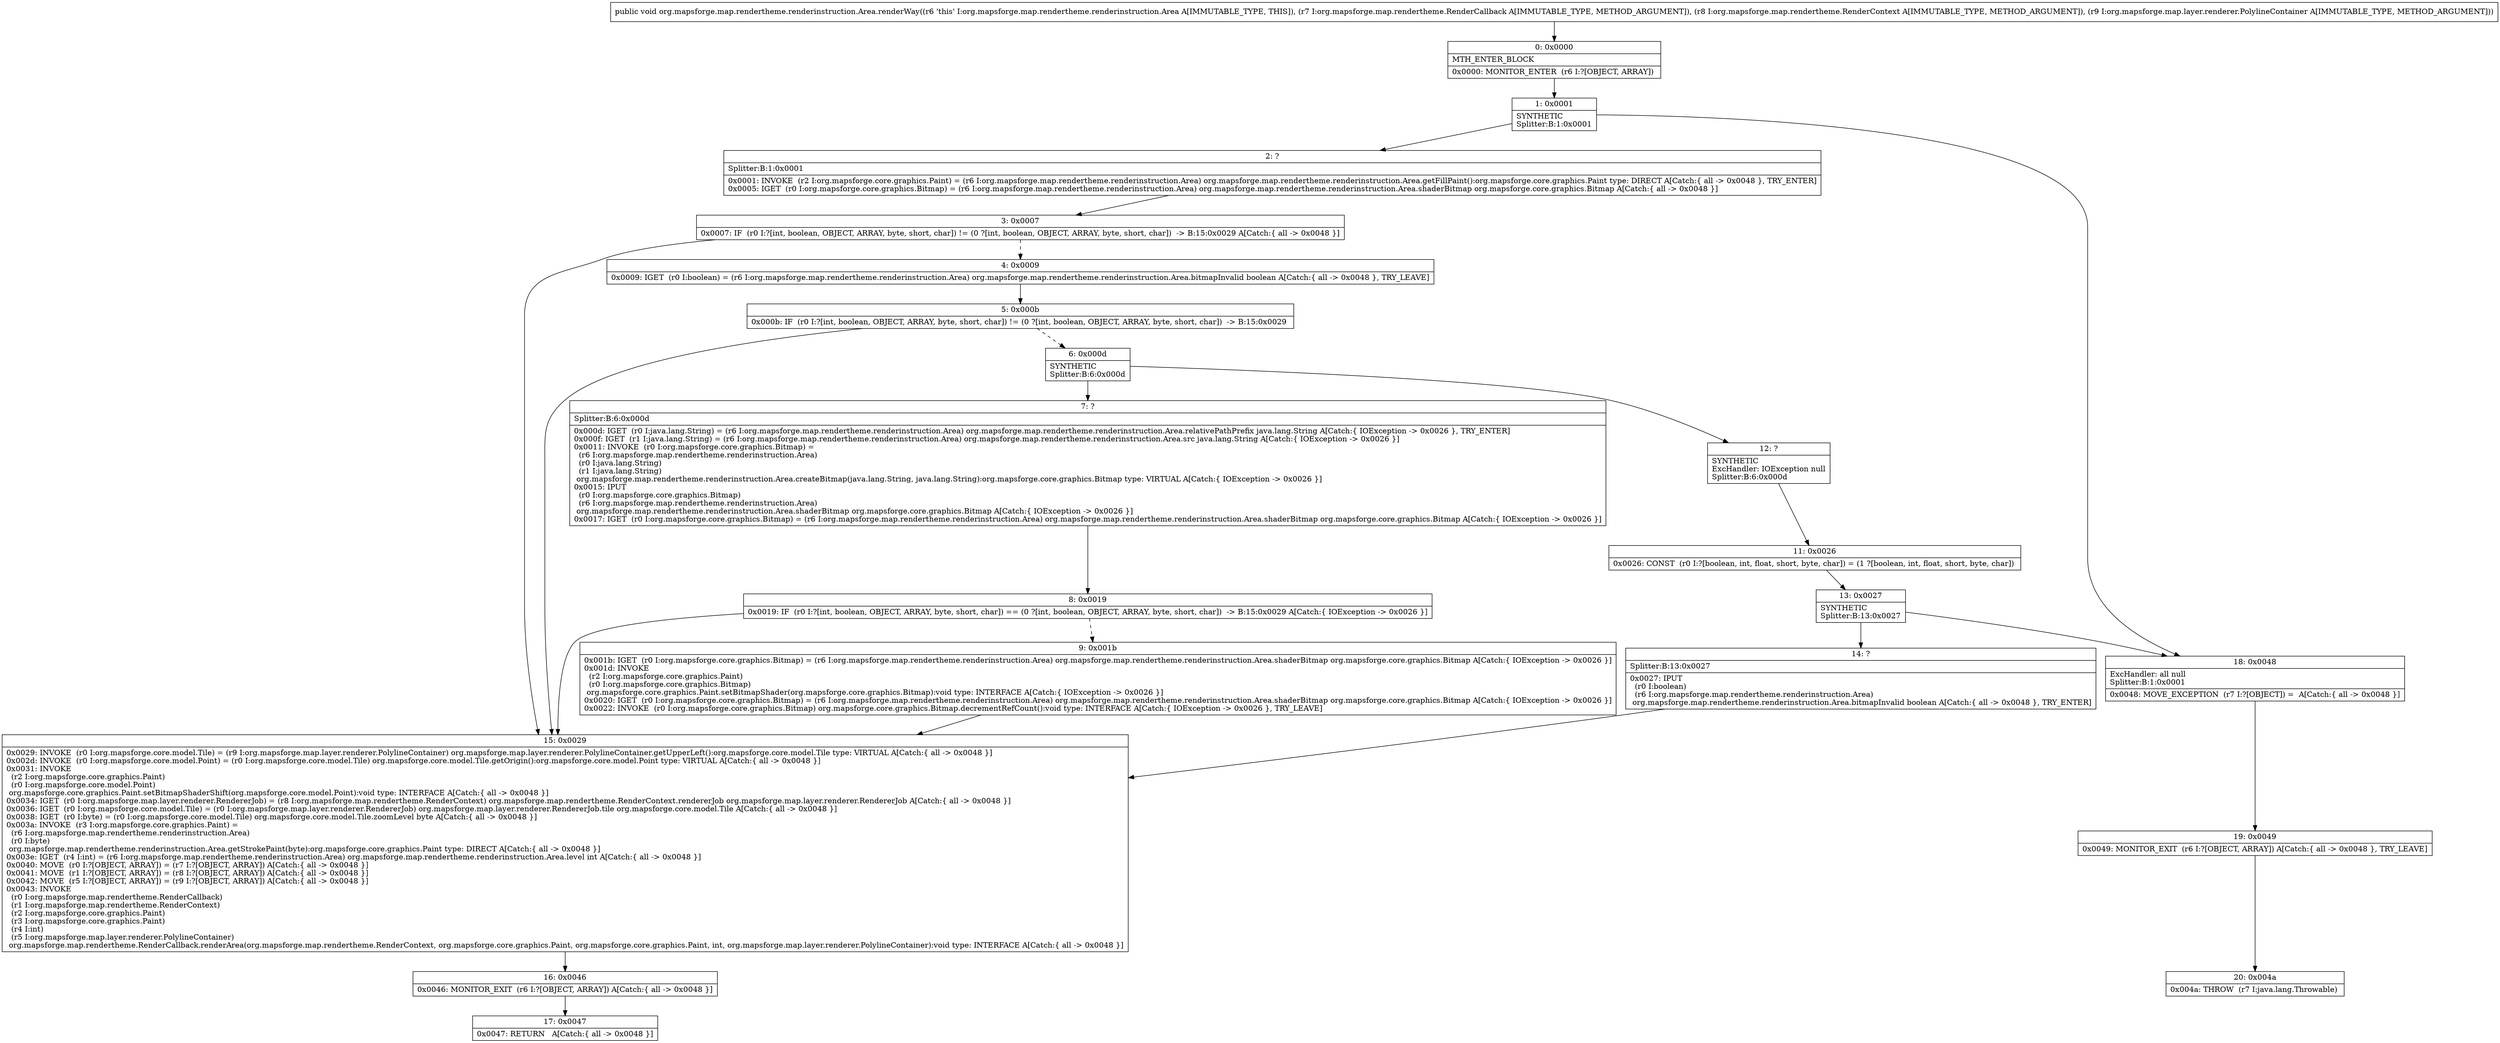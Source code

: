 digraph "CFG fororg.mapsforge.map.rendertheme.renderinstruction.Area.renderWay(Lorg\/mapsforge\/map\/rendertheme\/RenderCallback;Lorg\/mapsforge\/map\/rendertheme\/RenderContext;Lorg\/mapsforge\/map\/layer\/renderer\/PolylineContainer;)V" {
Node_0 [shape=record,label="{0\:\ 0x0000|MTH_ENTER_BLOCK\l|0x0000: MONITOR_ENTER  (r6 I:?[OBJECT, ARRAY]) \l}"];
Node_1 [shape=record,label="{1\:\ 0x0001|SYNTHETIC\lSplitter:B:1:0x0001\l}"];
Node_2 [shape=record,label="{2\:\ ?|Splitter:B:1:0x0001\l|0x0001: INVOKE  (r2 I:org.mapsforge.core.graphics.Paint) = (r6 I:org.mapsforge.map.rendertheme.renderinstruction.Area) org.mapsforge.map.rendertheme.renderinstruction.Area.getFillPaint():org.mapsforge.core.graphics.Paint type: DIRECT A[Catch:\{ all \-\> 0x0048 \}, TRY_ENTER]\l0x0005: IGET  (r0 I:org.mapsforge.core.graphics.Bitmap) = (r6 I:org.mapsforge.map.rendertheme.renderinstruction.Area) org.mapsforge.map.rendertheme.renderinstruction.Area.shaderBitmap org.mapsforge.core.graphics.Bitmap A[Catch:\{ all \-\> 0x0048 \}]\l}"];
Node_3 [shape=record,label="{3\:\ 0x0007|0x0007: IF  (r0 I:?[int, boolean, OBJECT, ARRAY, byte, short, char]) != (0 ?[int, boolean, OBJECT, ARRAY, byte, short, char])  \-\> B:15:0x0029 A[Catch:\{ all \-\> 0x0048 \}]\l}"];
Node_4 [shape=record,label="{4\:\ 0x0009|0x0009: IGET  (r0 I:boolean) = (r6 I:org.mapsforge.map.rendertheme.renderinstruction.Area) org.mapsforge.map.rendertheme.renderinstruction.Area.bitmapInvalid boolean A[Catch:\{ all \-\> 0x0048 \}, TRY_LEAVE]\l}"];
Node_5 [shape=record,label="{5\:\ 0x000b|0x000b: IF  (r0 I:?[int, boolean, OBJECT, ARRAY, byte, short, char]) != (0 ?[int, boolean, OBJECT, ARRAY, byte, short, char])  \-\> B:15:0x0029 \l}"];
Node_6 [shape=record,label="{6\:\ 0x000d|SYNTHETIC\lSplitter:B:6:0x000d\l}"];
Node_7 [shape=record,label="{7\:\ ?|Splitter:B:6:0x000d\l|0x000d: IGET  (r0 I:java.lang.String) = (r6 I:org.mapsforge.map.rendertheme.renderinstruction.Area) org.mapsforge.map.rendertheme.renderinstruction.Area.relativePathPrefix java.lang.String A[Catch:\{ IOException \-\> 0x0026 \}, TRY_ENTER]\l0x000f: IGET  (r1 I:java.lang.String) = (r6 I:org.mapsforge.map.rendertheme.renderinstruction.Area) org.mapsforge.map.rendertheme.renderinstruction.Area.src java.lang.String A[Catch:\{ IOException \-\> 0x0026 \}]\l0x0011: INVOKE  (r0 I:org.mapsforge.core.graphics.Bitmap) = \l  (r6 I:org.mapsforge.map.rendertheme.renderinstruction.Area)\l  (r0 I:java.lang.String)\l  (r1 I:java.lang.String)\l org.mapsforge.map.rendertheme.renderinstruction.Area.createBitmap(java.lang.String, java.lang.String):org.mapsforge.core.graphics.Bitmap type: VIRTUAL A[Catch:\{ IOException \-\> 0x0026 \}]\l0x0015: IPUT  \l  (r0 I:org.mapsforge.core.graphics.Bitmap)\l  (r6 I:org.mapsforge.map.rendertheme.renderinstruction.Area)\l org.mapsforge.map.rendertheme.renderinstruction.Area.shaderBitmap org.mapsforge.core.graphics.Bitmap A[Catch:\{ IOException \-\> 0x0026 \}]\l0x0017: IGET  (r0 I:org.mapsforge.core.graphics.Bitmap) = (r6 I:org.mapsforge.map.rendertheme.renderinstruction.Area) org.mapsforge.map.rendertheme.renderinstruction.Area.shaderBitmap org.mapsforge.core.graphics.Bitmap A[Catch:\{ IOException \-\> 0x0026 \}]\l}"];
Node_8 [shape=record,label="{8\:\ 0x0019|0x0019: IF  (r0 I:?[int, boolean, OBJECT, ARRAY, byte, short, char]) == (0 ?[int, boolean, OBJECT, ARRAY, byte, short, char])  \-\> B:15:0x0029 A[Catch:\{ IOException \-\> 0x0026 \}]\l}"];
Node_9 [shape=record,label="{9\:\ 0x001b|0x001b: IGET  (r0 I:org.mapsforge.core.graphics.Bitmap) = (r6 I:org.mapsforge.map.rendertheme.renderinstruction.Area) org.mapsforge.map.rendertheme.renderinstruction.Area.shaderBitmap org.mapsforge.core.graphics.Bitmap A[Catch:\{ IOException \-\> 0x0026 \}]\l0x001d: INVOKE  \l  (r2 I:org.mapsforge.core.graphics.Paint)\l  (r0 I:org.mapsforge.core.graphics.Bitmap)\l org.mapsforge.core.graphics.Paint.setBitmapShader(org.mapsforge.core.graphics.Bitmap):void type: INTERFACE A[Catch:\{ IOException \-\> 0x0026 \}]\l0x0020: IGET  (r0 I:org.mapsforge.core.graphics.Bitmap) = (r6 I:org.mapsforge.map.rendertheme.renderinstruction.Area) org.mapsforge.map.rendertheme.renderinstruction.Area.shaderBitmap org.mapsforge.core.graphics.Bitmap A[Catch:\{ IOException \-\> 0x0026 \}]\l0x0022: INVOKE  (r0 I:org.mapsforge.core.graphics.Bitmap) org.mapsforge.core.graphics.Bitmap.decrementRefCount():void type: INTERFACE A[Catch:\{ IOException \-\> 0x0026 \}, TRY_LEAVE]\l}"];
Node_11 [shape=record,label="{11\:\ 0x0026|0x0026: CONST  (r0 I:?[boolean, int, float, short, byte, char]) = (1 ?[boolean, int, float, short, byte, char]) \l}"];
Node_12 [shape=record,label="{12\:\ ?|SYNTHETIC\lExcHandler: IOException null\lSplitter:B:6:0x000d\l}"];
Node_13 [shape=record,label="{13\:\ 0x0027|SYNTHETIC\lSplitter:B:13:0x0027\l}"];
Node_14 [shape=record,label="{14\:\ ?|Splitter:B:13:0x0027\l|0x0027: IPUT  \l  (r0 I:boolean)\l  (r6 I:org.mapsforge.map.rendertheme.renderinstruction.Area)\l org.mapsforge.map.rendertheme.renderinstruction.Area.bitmapInvalid boolean A[Catch:\{ all \-\> 0x0048 \}, TRY_ENTER]\l}"];
Node_15 [shape=record,label="{15\:\ 0x0029|0x0029: INVOKE  (r0 I:org.mapsforge.core.model.Tile) = (r9 I:org.mapsforge.map.layer.renderer.PolylineContainer) org.mapsforge.map.layer.renderer.PolylineContainer.getUpperLeft():org.mapsforge.core.model.Tile type: VIRTUAL A[Catch:\{ all \-\> 0x0048 \}]\l0x002d: INVOKE  (r0 I:org.mapsforge.core.model.Point) = (r0 I:org.mapsforge.core.model.Tile) org.mapsforge.core.model.Tile.getOrigin():org.mapsforge.core.model.Point type: VIRTUAL A[Catch:\{ all \-\> 0x0048 \}]\l0x0031: INVOKE  \l  (r2 I:org.mapsforge.core.graphics.Paint)\l  (r0 I:org.mapsforge.core.model.Point)\l org.mapsforge.core.graphics.Paint.setBitmapShaderShift(org.mapsforge.core.model.Point):void type: INTERFACE A[Catch:\{ all \-\> 0x0048 \}]\l0x0034: IGET  (r0 I:org.mapsforge.map.layer.renderer.RendererJob) = (r8 I:org.mapsforge.map.rendertheme.RenderContext) org.mapsforge.map.rendertheme.RenderContext.rendererJob org.mapsforge.map.layer.renderer.RendererJob A[Catch:\{ all \-\> 0x0048 \}]\l0x0036: IGET  (r0 I:org.mapsforge.core.model.Tile) = (r0 I:org.mapsforge.map.layer.renderer.RendererJob) org.mapsforge.map.layer.renderer.RendererJob.tile org.mapsforge.core.model.Tile A[Catch:\{ all \-\> 0x0048 \}]\l0x0038: IGET  (r0 I:byte) = (r0 I:org.mapsforge.core.model.Tile) org.mapsforge.core.model.Tile.zoomLevel byte A[Catch:\{ all \-\> 0x0048 \}]\l0x003a: INVOKE  (r3 I:org.mapsforge.core.graphics.Paint) = \l  (r6 I:org.mapsforge.map.rendertheme.renderinstruction.Area)\l  (r0 I:byte)\l org.mapsforge.map.rendertheme.renderinstruction.Area.getStrokePaint(byte):org.mapsforge.core.graphics.Paint type: DIRECT A[Catch:\{ all \-\> 0x0048 \}]\l0x003e: IGET  (r4 I:int) = (r6 I:org.mapsforge.map.rendertheme.renderinstruction.Area) org.mapsforge.map.rendertheme.renderinstruction.Area.level int A[Catch:\{ all \-\> 0x0048 \}]\l0x0040: MOVE  (r0 I:?[OBJECT, ARRAY]) = (r7 I:?[OBJECT, ARRAY]) A[Catch:\{ all \-\> 0x0048 \}]\l0x0041: MOVE  (r1 I:?[OBJECT, ARRAY]) = (r8 I:?[OBJECT, ARRAY]) A[Catch:\{ all \-\> 0x0048 \}]\l0x0042: MOVE  (r5 I:?[OBJECT, ARRAY]) = (r9 I:?[OBJECT, ARRAY]) A[Catch:\{ all \-\> 0x0048 \}]\l0x0043: INVOKE  \l  (r0 I:org.mapsforge.map.rendertheme.RenderCallback)\l  (r1 I:org.mapsforge.map.rendertheme.RenderContext)\l  (r2 I:org.mapsforge.core.graphics.Paint)\l  (r3 I:org.mapsforge.core.graphics.Paint)\l  (r4 I:int)\l  (r5 I:org.mapsforge.map.layer.renderer.PolylineContainer)\l org.mapsforge.map.rendertheme.RenderCallback.renderArea(org.mapsforge.map.rendertheme.RenderContext, org.mapsforge.core.graphics.Paint, org.mapsforge.core.graphics.Paint, int, org.mapsforge.map.layer.renderer.PolylineContainer):void type: INTERFACE A[Catch:\{ all \-\> 0x0048 \}]\l}"];
Node_16 [shape=record,label="{16\:\ 0x0046|0x0046: MONITOR_EXIT  (r6 I:?[OBJECT, ARRAY]) A[Catch:\{ all \-\> 0x0048 \}]\l}"];
Node_17 [shape=record,label="{17\:\ 0x0047|0x0047: RETURN   A[Catch:\{ all \-\> 0x0048 \}]\l}"];
Node_18 [shape=record,label="{18\:\ 0x0048|ExcHandler: all null\lSplitter:B:1:0x0001\l|0x0048: MOVE_EXCEPTION  (r7 I:?[OBJECT]) =  A[Catch:\{ all \-\> 0x0048 \}]\l}"];
Node_19 [shape=record,label="{19\:\ 0x0049|0x0049: MONITOR_EXIT  (r6 I:?[OBJECT, ARRAY]) A[Catch:\{ all \-\> 0x0048 \}, TRY_LEAVE]\l}"];
Node_20 [shape=record,label="{20\:\ 0x004a|0x004a: THROW  (r7 I:java.lang.Throwable) \l}"];
MethodNode[shape=record,label="{public void org.mapsforge.map.rendertheme.renderinstruction.Area.renderWay((r6 'this' I:org.mapsforge.map.rendertheme.renderinstruction.Area A[IMMUTABLE_TYPE, THIS]), (r7 I:org.mapsforge.map.rendertheme.RenderCallback A[IMMUTABLE_TYPE, METHOD_ARGUMENT]), (r8 I:org.mapsforge.map.rendertheme.RenderContext A[IMMUTABLE_TYPE, METHOD_ARGUMENT]), (r9 I:org.mapsforge.map.layer.renderer.PolylineContainer A[IMMUTABLE_TYPE, METHOD_ARGUMENT])) }"];
MethodNode -> Node_0;
Node_0 -> Node_1;
Node_1 -> Node_2;
Node_1 -> Node_18;
Node_2 -> Node_3;
Node_3 -> Node_4[style=dashed];
Node_3 -> Node_15;
Node_4 -> Node_5;
Node_5 -> Node_6[style=dashed];
Node_5 -> Node_15;
Node_6 -> Node_7;
Node_6 -> Node_12;
Node_7 -> Node_8;
Node_8 -> Node_9[style=dashed];
Node_8 -> Node_15;
Node_9 -> Node_15;
Node_11 -> Node_13;
Node_12 -> Node_11;
Node_13 -> Node_14;
Node_13 -> Node_18;
Node_14 -> Node_15;
Node_15 -> Node_16;
Node_16 -> Node_17;
Node_18 -> Node_19;
Node_19 -> Node_20;
}

